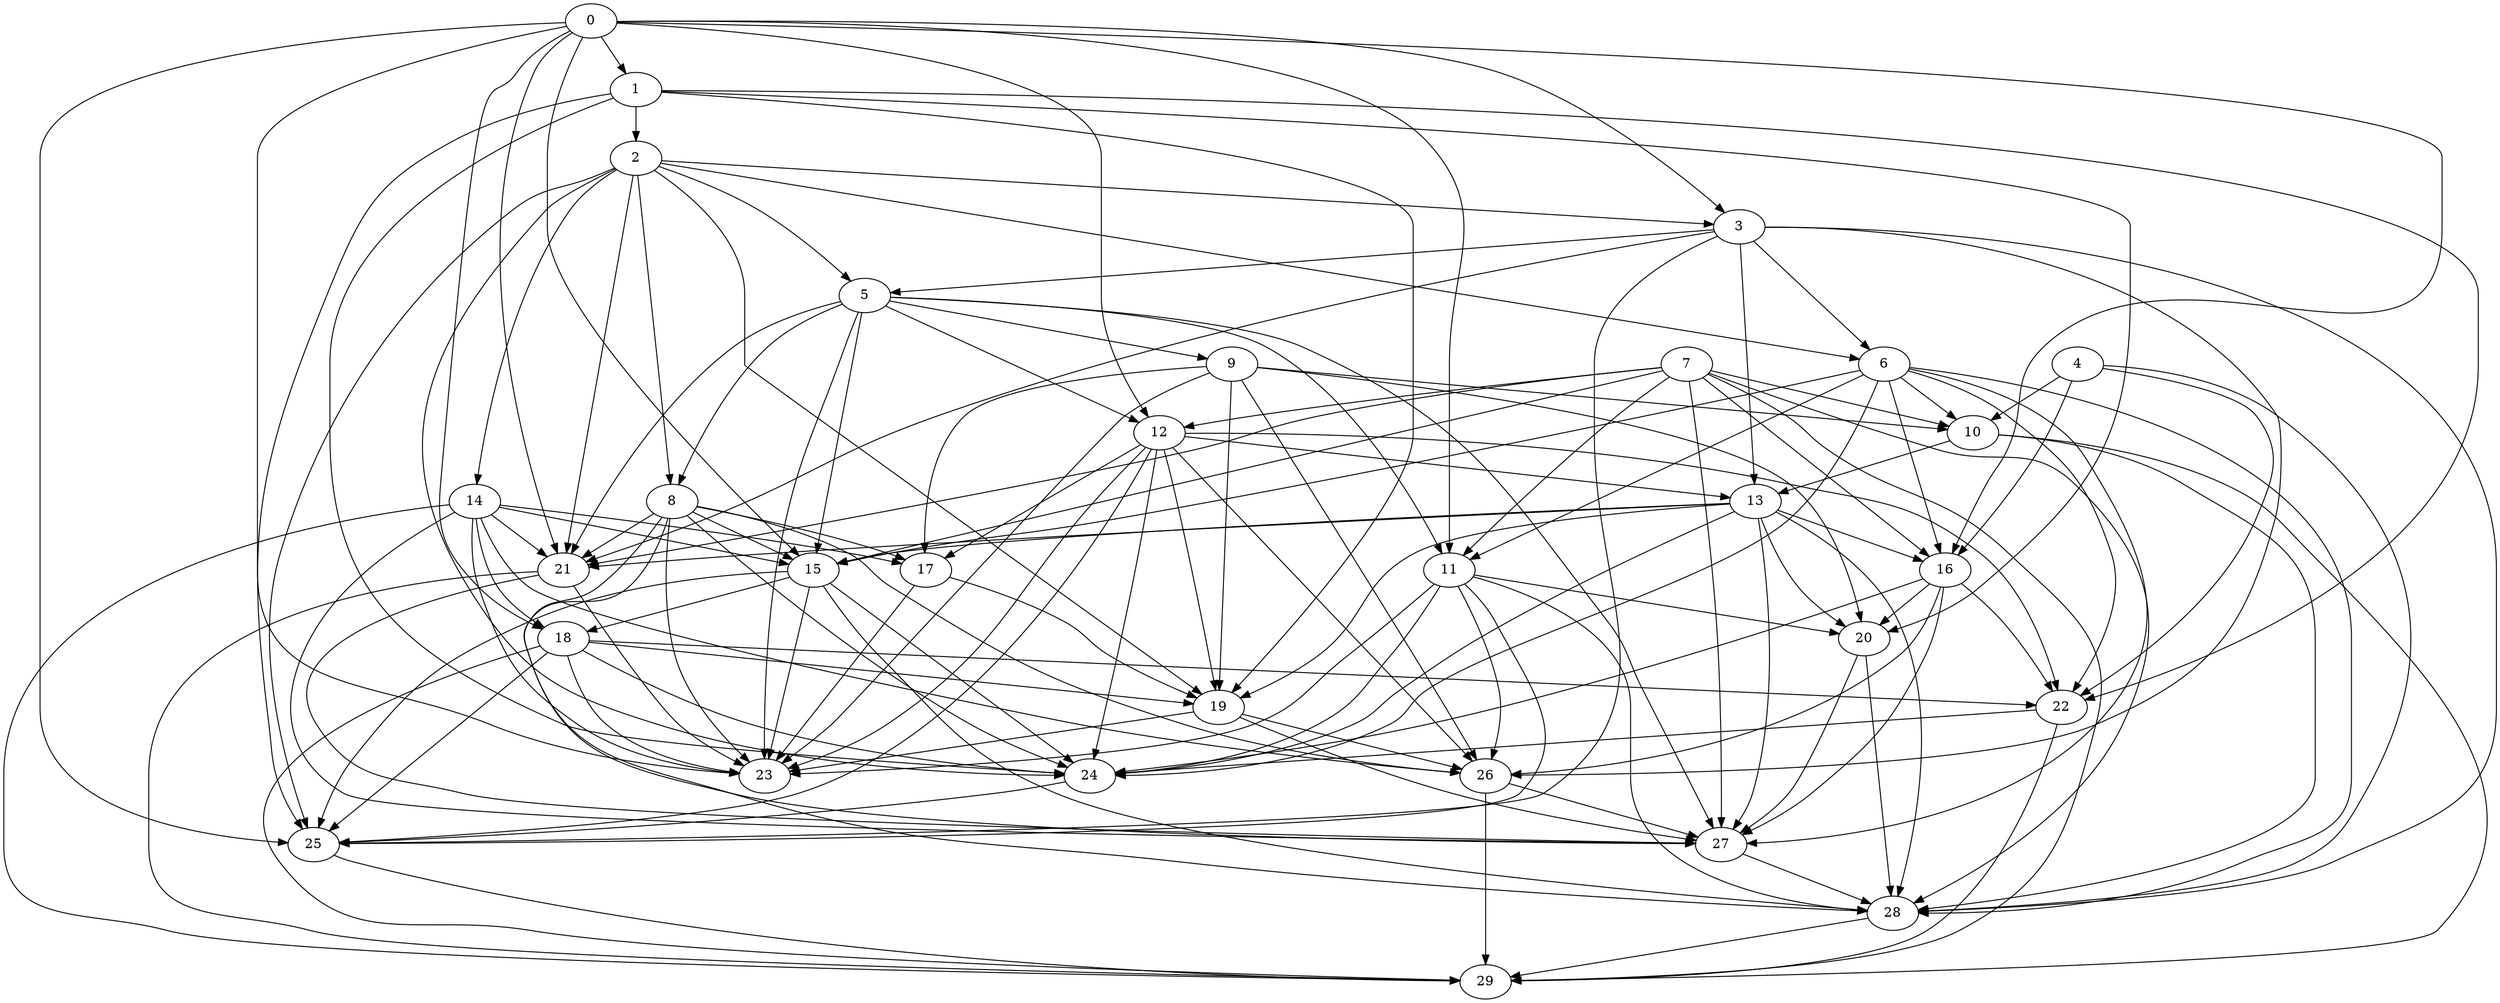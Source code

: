 digraph "Random_Nodes_30_Density_4.73_CCR_0.10_WeightType_Random" {
	graph ["Duplicate states"=0,
		GraphType=Random,
		"Max states in OPEN"=0,
		Modes="120000ms; topo-ordered tasks, ; Pruning: task equivalence, fixed order ready list, ; F-value: ; Optimisation: best schedule length (\
SL) optimisation on equal, ",
		NumberOfTasks=30,
		"Pruned using list schedule length"=2207348,
		"States removed from OPEN"=0,
		TargetSystem="Homogeneous-2",
		"Time to schedule (ms)"=5471,
		"Total idle time"=507,
		"Total schedule length"=4840,
		"Total sequential time"=8781,
		"Total states created"=10875729
	];
	0	["Finish time"=349,
		Processor=0,
		"Start time"=0,
		Weight=349];
	1	["Finish time"=848,
		Processor=0,
		"Start time"=349,
		Weight=499];
	0 -> 1	[Weight=7];
	3	["Finish time"=1056,
		Processor=1,
		"Start time"=956,
		Weight=100];
	0 -> 3	[Weight=10];
	12	["Finish time"=2054,
		Processor=1,
		"Start time"=1705,
		Weight=349];
	0 -> 12	[Weight=7];
	15	["Finish time"=2794,
		Processor=0,
		"Start time"=2345,
		Weight=449];
	0 -> 15	[Weight=2];
	18	["Finish time"=2944,
		Processor=0,
		"Start time"=2794,
		Weight=150];
	0 -> 18	[Weight=3];
	11	["Finish time"=2353,
		Processor=1,
		"Start time"=2054,
		Weight=299];
	0 -> 11	[Weight=4];
	16	["Finish time"=2952,
		Processor=1,
		"Start time"=2852,
		Weight=100];
	0 -> 16	[Weight=10];
	21	["Finish time"=2702,
		Processor=1,
		"Start time"=2353,
		Weight=349];
	0 -> 21	[Weight=9];
	25	["Finish time"=4348,
		Processor=1,
		"Start time"=3999,
		Weight=349];
	0 -> 25	[Weight=5];
	23	["Finish time"=4448,
		Processor=1,
		"Start time"=4348,
		Weight=100];
	0 -> 23	[Weight=6];
	2	["Finish time"=948,
		Processor=0,
		"Start time"=848,
		Weight=100];
	1 -> 2	[Weight=10];
	19	["Finish time"=3343,
		Processor=0,
		"Start time"=2944,
		Weight=399];
	1 -> 19	[Weight=4];
	22	["Finish time"=3650,
		Processor=1,
		"Start time"=3201,
		Weight=449];
	1 -> 22	[Weight=2];
	20	["Finish time"=3201,
		Processor=1,
		"Start time"=2952,
		Weight=249];
	1 -> 20	[Weight=5];
	24	["Finish time"=3999,
		Processor=1,
		"Start time"=3650,
		Weight=349];
	1 -> 24	[Weight=3];
	1 -> 25	[Weight=5];
	2 -> 3	[Weight=8];
	5	["Finish time"=1206,
		Processor=1,
		"Start time"=1056,
		Weight=150];
	2 -> 5	[Weight=4];
	6	["Finish time"=1555,
		Processor=1,
		"Start time"=1206,
		Weight=349];
	2 -> 6	[Weight=3];
	14	["Finish time"=1297,
		Processor=0,
		"Start time"=948,
		Weight=349];
	2 -> 14	[Weight=6];
	8	["Finish time"=1705,
		Processor=1,
		"Start time"=1555,
		Weight=150];
	2 -> 8	[Weight=9];
	2 -> 19	[Weight=5];
	2 -> 21	[Weight=2];
	2 -> 24	[Weight=7];
	2 -> 25	[Weight=4];
	3 -> 5	[Weight=8];
	3 -> 6	[Weight=8];
	13	["Finish time"=2345,
		Processor=0,
		"Start time"=2145,
		Weight=200];
	3 -> 13	[Weight=5];
	26	["Finish time"=3742,
		Processor=0,
		"Start time"=3343,
		Weight=399];
	3 -> 26	[Weight=4];
	3 -> 21	[Weight=10];
	28	["Finish time"=4441,
		Processor=0,
		"Start time"=3942,
		Weight=499];
	3 -> 28	[Weight=7];
	3 -> 25	[Weight=10];
	9	["Finish time"=1646,
		Processor=0,
		"Start time"=1297,
		Weight=349];
	5 -> 9	[Weight=8];
	5 -> 12	[Weight=9];
	5 -> 8	[Weight=10];
	5 -> 15	[Weight=8];
	5 -> 11	[Weight=2];
	5 -> 21	[Weight=6];
	27	["Finish time"=3942,
		Processor=0,
		"Start time"=3742,
		Weight=200];
	5 -> 27	[Weight=4];
	5 -> 23	[Weight=4];
	10	["Finish time"=2145,
		Processor=0,
		"Start time"=1646,
		Weight=499];
	9 -> 10	[Weight=8];
	17	["Finish time"=2852,
		Processor=1,
		"Start time"=2702,
		Weight=150];
	9 -> 17	[Weight=6];
	9 -> 19	[Weight=10];
	9 -> 26	[Weight=3];
	9 -> 20	[Weight=5];
	9 -> 23	[Weight=5];
	6 -> 10	[Weight=2];
	6 -> 15	[Weight=7];
	6 -> 11	[Weight=10];
	6 -> 16	[Weight=8];
	6 -> 22	[Weight=5];
	6 -> 27	[Weight=7];
	6 -> 24	[Weight=2];
	6 -> 28	[Weight=8];
	4	["Finish time"=449,
		Processor=1,
		"Start time"=150,
		Weight=299];
	4 -> 10	[Weight=10];
	4 -> 16	[Weight=10];
	4 -> 22	[Weight=9];
	4 -> 28	[Weight=7];
	7	["Finish time"=150,
		Processor=1,
		"Start time"=0,
		Weight=150];
	7 -> 10	[Weight=5];
	7 -> 12	[Weight=9];
	7 -> 15	[Weight=8];
	7 -> 11	[Weight=8];
	7 -> 16	[Weight=2];
	7 -> 21	[Weight=9];
	7 -> 27	[Weight=2];
	7 -> 28	[Weight=9];
	29	["Finish time"=4840,
		Processor=0,
		"Start time"=4441,
		Weight=399];
	7 -> 29	[Weight=7];
	10 -> 13	[Weight=7];
	10 -> 28	[Weight=9];
	10 -> 29	[Weight=7];
	12 -> 13	[Weight=5];
	12 -> 17	[Weight=9];
	12 -> 19	[Weight=7];
	12 -> 22	[Weight=5];
	12 -> 26	[Weight=9];
	12 -> 24	[Weight=10];
	12 -> 25	[Weight=10];
	12 -> 23	[Weight=5];
	14 -> 15	[Weight=6];
	14 -> 17	[Weight=4];
	14 -> 18	[Weight=7];
	14 -> 26	[Weight=6];
	14 -> 21	[Weight=4];
	14 -> 27	[Weight=2];
	14 -> 29	[Weight=3];
	14 -> 23	[Weight=5];
	13 -> 15	[Weight=5];
	13 -> 19	[Weight=8];
	13 -> 16	[Weight=3];
	13 -> 21	[Weight=2];
	13 -> 20	[Weight=4];
	13 -> 27	[Weight=9];
	13 -> 24	[Weight=4];
	13 -> 28	[Weight=6];
	8 -> 15	[Weight=2];
	8 -> 17	[Weight=7];
	8 -> 26	[Weight=3];
	8 -> 21	[Weight=9];
	8 -> 27	[Weight=3];
	8 -> 24	[Weight=7];
	8 -> 28	[Weight=10];
	8 -> 23	[Weight=5];
	15 -> 18	[Weight=3];
	15 -> 24	[Weight=8];
	15 -> 28	[Weight=2];
	15 -> 25	[Weight=8];
	15 -> 23	[Weight=10];
	17 -> 19	[Weight=10];
	17 -> 23	[Weight=2];
	18 -> 19	[Weight=10];
	18 -> 22	[Weight=10];
	18 -> 24	[Weight=10];
	18 -> 25	[Weight=7];
	18 -> 29	[Weight=8];
	18 -> 23	[Weight=8];
	19 -> 26	[Weight=7];
	19 -> 27	[Weight=7];
	19 -> 23	[Weight=2];
	11 -> 26	[Weight=4];
	11 -> 20	[Weight=6];
	11 -> 24	[Weight=2];
	11 -> 28	[Weight=8];
	11 -> 25	[Weight=9];
	11 -> 23	[Weight=5];
	16 -> 22	[Weight=5];
	16 -> 26	[Weight=7];
	16 -> 20	[Weight=5];
	16 -> 27	[Weight=10];
	16 -> 24	[Weight=6];
	22 -> 24	[Weight=7];
	22 -> 29	[Weight=5];
	26 -> 27	[Weight=5];
	26 -> 29	[Weight=5];
	21 -> 27	[Weight=7];
	21 -> 29	[Weight=5];
	21 -> 23	[Weight=5];
	20 -> 27	[Weight=6];
	20 -> 28	[Weight=4];
	27 -> 28	[Weight=6];
	24 -> 25	[Weight=5];
	28 -> 29	[Weight=4];
	25 -> 29	[Weight=4];
}
